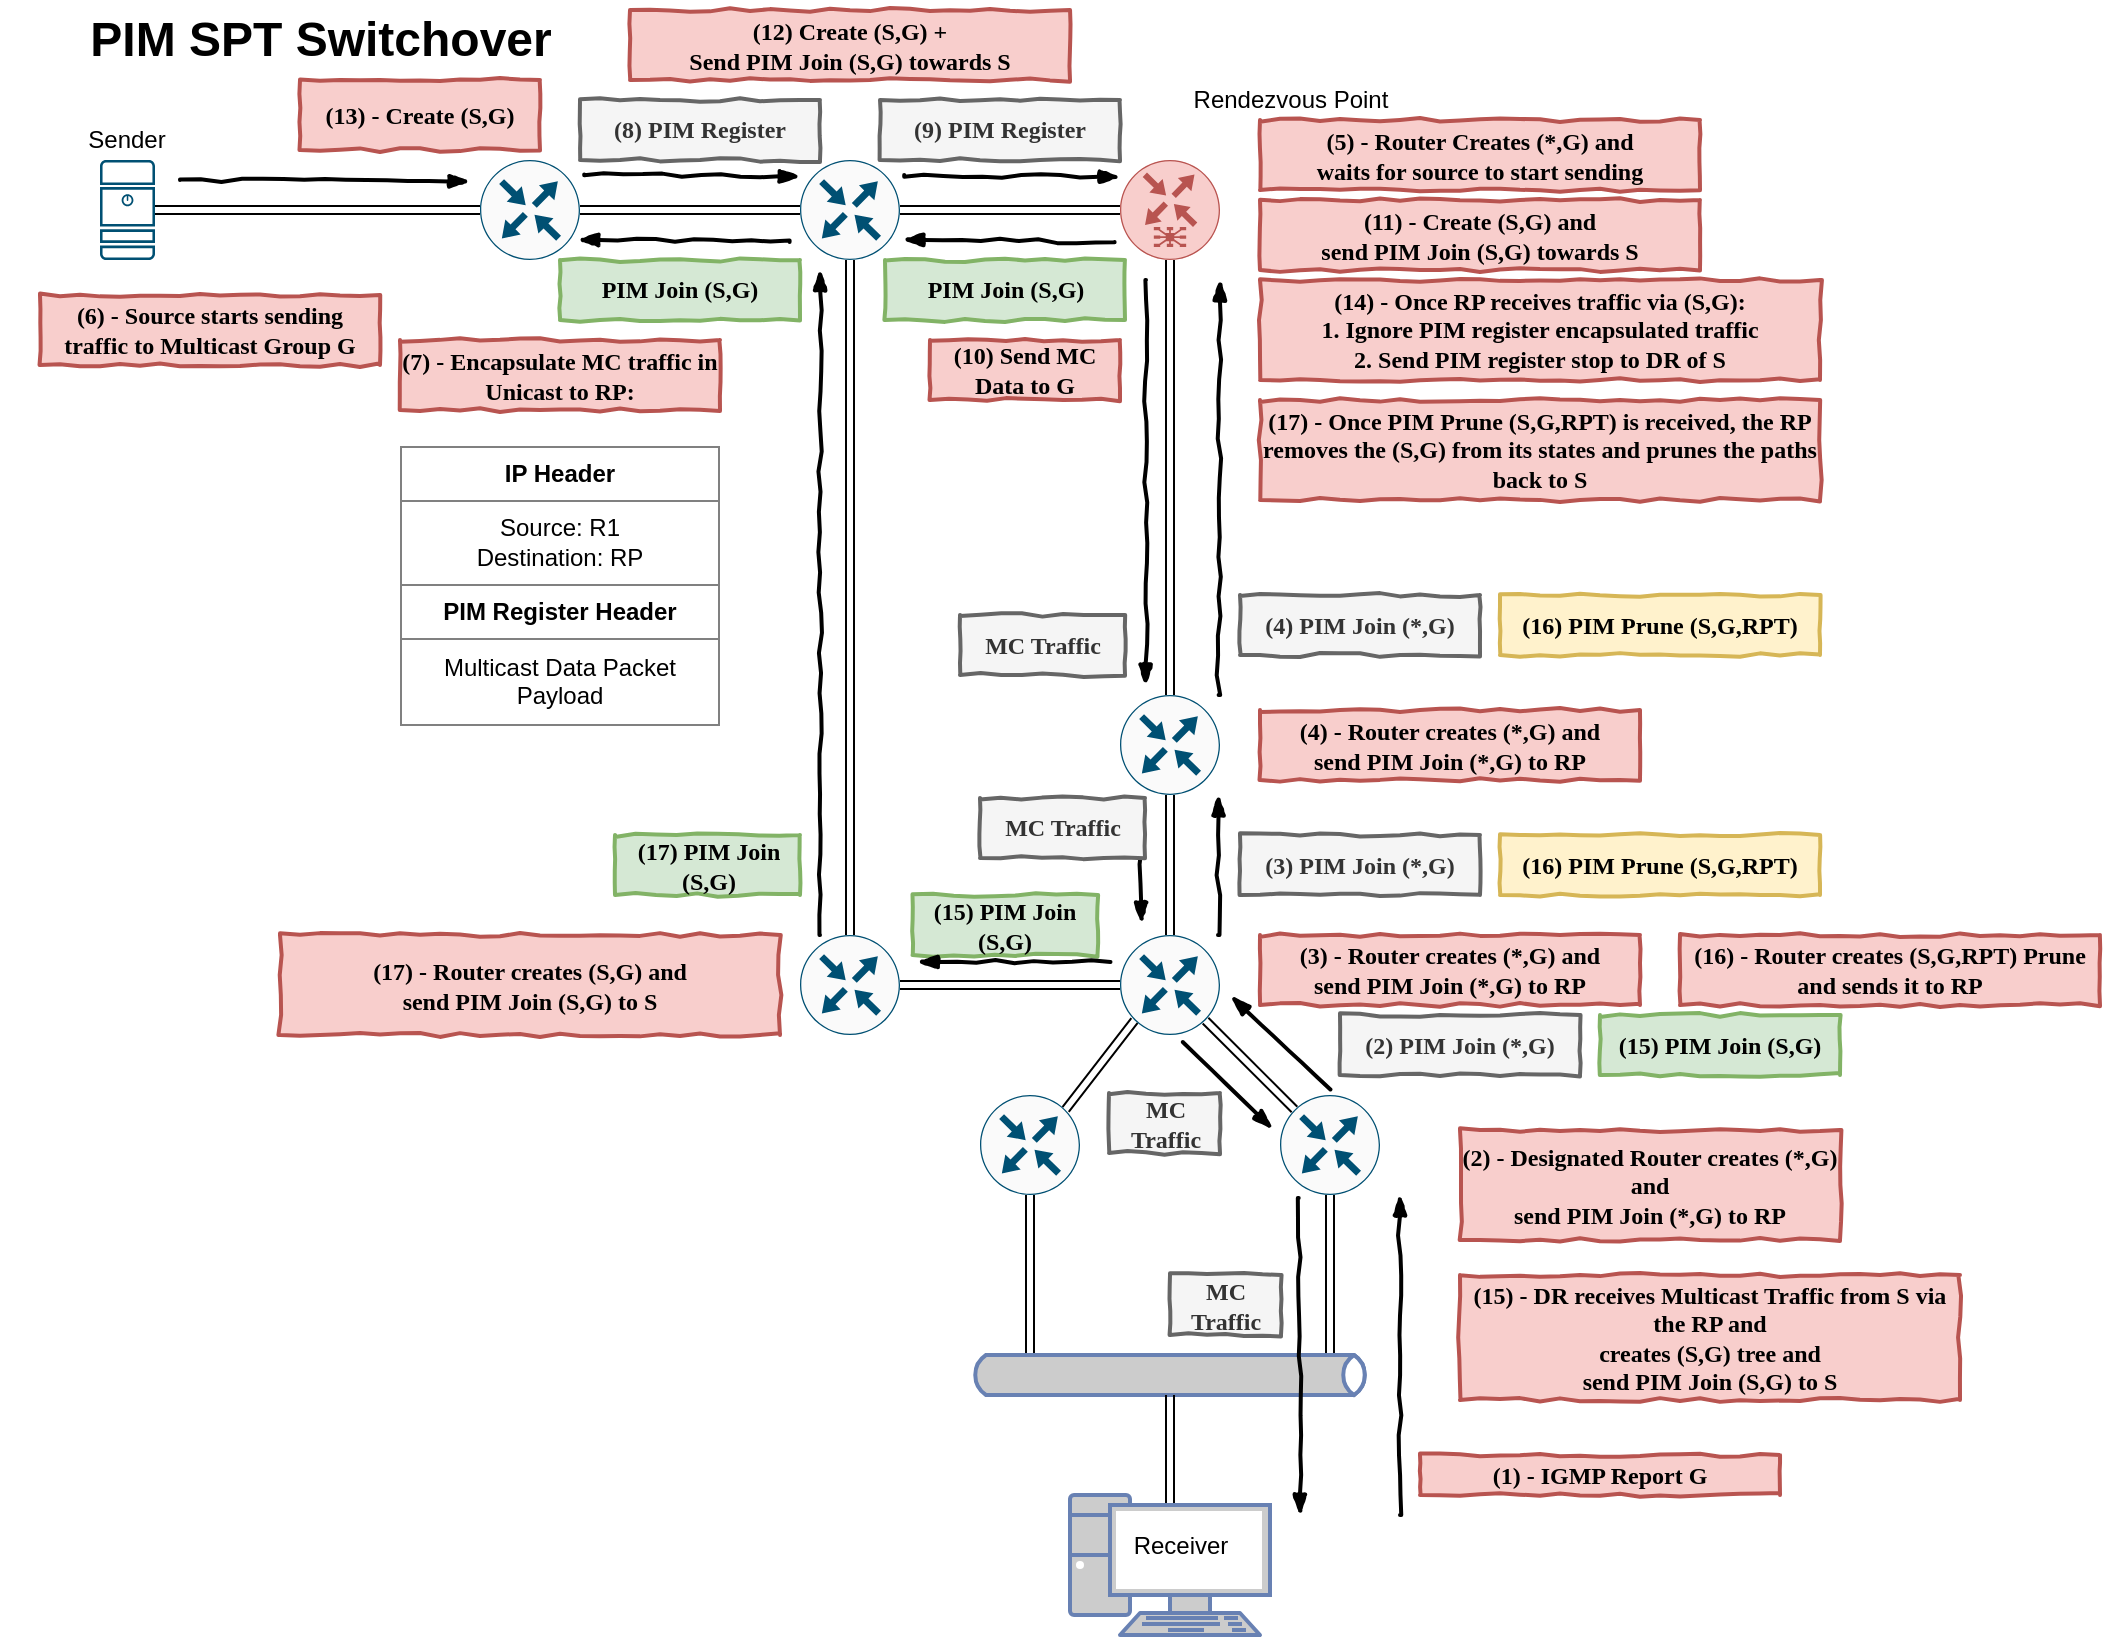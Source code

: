 <mxfile version="13.0.6"><diagram id="mWy44IZRIghEHRRnAlPg" name="Page-1"><mxGraphModel dx="1673" dy="839" grid="1" gridSize="10" guides="1" tooltips="1" connect="1" arrows="1" fold="1" page="1" pageScale="1" pageWidth="1169" pageHeight="827" math="0" shadow="0"><root><mxCell id="0"/><mxCell id="1" parent="0"/><mxCell id="wwWbFjJkhprMl410vpyp-27" style="rounded=0;orthogonalLoop=1;jettySize=auto;html=1;exitX=0;exitY=0.5;exitDx=0;exitDy=0;exitPerimeter=0;entryX=1;entryY=0.5;entryDx=0;entryDy=0;entryPerimeter=0;shape=link;" edge="1" parent="1" source="wwWbFjJkhprMl410vpyp-9" target="wwWbFjJkhprMl410vpyp-15"><mxGeometry relative="1" as="geometry"/></mxCell><mxCell id="wwWbFjJkhprMl410vpyp-9" value="" style="points=[[0.5,0,0],[1,0.5,0],[0.5,1,0],[0,0.5,0],[0.145,0.145,0],[0.856,0.145,0],[0.855,0.856,0],[0.145,0.855,0]];verticalLabelPosition=bottom;html=1;verticalAlign=top;aspect=fixed;align=center;pointerEvents=1;shape=mxgraph.cisco19.rect;prIcon=asr_9000;fillColor=#f8cecc;strokeColor=#b85450;" vertex="1" parent="1"><mxGeometry x="560" y="80" width="50" height="50" as="geometry"/></mxCell><mxCell id="wwWbFjJkhprMl410vpyp-26" style="rounded=0;orthogonalLoop=1;jettySize=auto;html=1;exitX=0.5;exitY=0;exitDx=0;exitDy=0;exitPerimeter=0;entryX=0.5;entryY=1;entryDx=0;entryDy=0;entryPerimeter=0;shape=link;" edge="1" parent="1" source="wwWbFjJkhprMl410vpyp-10" target="wwWbFjJkhprMl410vpyp-9"><mxGeometry relative="1" as="geometry"><mxPoint x="585" y="277.5" as="targetPoint"/></mxGeometry></mxCell><mxCell id="wwWbFjJkhprMl410vpyp-10" value="" style="points=[[0.5,0,0],[1,0.5,0],[0.5,1,0],[0,0.5,0],[0.145,0.145,0],[0.856,0.145,0],[0.855,0.856,0],[0.145,0.855,0]];verticalLabelPosition=bottom;html=1;verticalAlign=top;aspect=fixed;align=center;pointerEvents=1;shape=mxgraph.cisco19.rect;prIcon=router;fillColor=#FAFAFA;strokeColor=#005073;" vertex="1" parent="1"><mxGeometry x="560" y="347.5" width="50" height="50" as="geometry"/></mxCell><mxCell id="wwWbFjJkhprMl410vpyp-21" style="rounded=0;orthogonalLoop=1;jettySize=auto;html=1;exitX=0.145;exitY=0.855;exitDx=0;exitDy=0;exitPerimeter=0;entryX=0.856;entryY=0.145;entryDx=0;entryDy=0;entryPerimeter=0;shape=link;strokeColor=#000000;" edge="1" parent="1" source="wwWbFjJkhprMl410vpyp-11" target="wwWbFjJkhprMl410vpyp-13"><mxGeometry relative="1" as="geometry"/></mxCell><mxCell id="wwWbFjJkhprMl410vpyp-22" style="rounded=0;orthogonalLoop=1;jettySize=auto;html=1;exitX=0.855;exitY=0.856;exitDx=0;exitDy=0;exitPerimeter=0;entryX=0.145;entryY=0.145;entryDx=0;entryDy=0;entryPerimeter=0;shape=link;" edge="1" parent="1" source="wwWbFjJkhprMl410vpyp-11" target="wwWbFjJkhprMl410vpyp-12"><mxGeometry relative="1" as="geometry"/></mxCell><mxCell id="wwWbFjJkhprMl410vpyp-23" style="rounded=0;orthogonalLoop=1;jettySize=auto;html=1;exitX=0;exitY=0.5;exitDx=0;exitDy=0;exitPerimeter=0;entryX=1;entryY=0.5;entryDx=0;entryDy=0;entryPerimeter=0;shape=link;" edge="1" parent="1" source="wwWbFjJkhprMl410vpyp-11" target="wwWbFjJkhprMl410vpyp-14"><mxGeometry relative="1" as="geometry"/></mxCell><mxCell id="wwWbFjJkhprMl410vpyp-25" style="rounded=0;orthogonalLoop=1;jettySize=auto;html=1;exitX=0.5;exitY=0;exitDx=0;exitDy=0;exitPerimeter=0;entryX=0.5;entryY=1;entryDx=0;entryDy=0;entryPerimeter=0;shape=link;" edge="1" parent="1" source="wwWbFjJkhprMl410vpyp-11" target="wwWbFjJkhprMl410vpyp-10"><mxGeometry relative="1" as="geometry"/></mxCell><mxCell id="wwWbFjJkhprMl410vpyp-11" value="" style="points=[[0.5,0,0],[1,0.5,0],[0.5,1,0],[0,0.5,0],[0.145,0.145,0],[0.856,0.145,0],[0.855,0.856,0],[0.145,0.855,0]];verticalLabelPosition=bottom;html=1;verticalAlign=top;aspect=fixed;align=center;pointerEvents=1;shape=mxgraph.cisco19.rect;prIcon=router;fillColor=#FAFAFA;strokeColor=#005073;" vertex="1" parent="1"><mxGeometry x="560" y="467.5" width="50" height="50" as="geometry"/></mxCell><mxCell id="wwWbFjJkhprMl410vpyp-20" style="rounded=0;orthogonalLoop=1;jettySize=auto;html=1;exitX=0.5;exitY=1;exitDx=0;exitDy=0;exitPerimeter=0;shape=link;" edge="1" parent="1" source="wwWbFjJkhprMl410vpyp-12" target="wwWbFjJkhprMl410vpyp-18"><mxGeometry relative="1" as="geometry"/></mxCell><mxCell id="wwWbFjJkhprMl410vpyp-12" value="" style="points=[[0.5,0,0],[1,0.5,0],[0.5,1,0],[0,0.5,0],[0.145,0.145,0],[0.856,0.145,0],[0.855,0.856,0],[0.145,0.855,0]];verticalLabelPosition=bottom;html=1;verticalAlign=top;aspect=fixed;align=center;pointerEvents=1;shape=mxgraph.cisco19.rect;prIcon=router;fillColor=#FAFAFA;strokeColor=#005073;" vertex="1" parent="1"><mxGeometry x="640" y="547.5" width="50" height="50" as="geometry"/></mxCell><mxCell id="wwWbFjJkhprMl410vpyp-19" style="rounded=0;orthogonalLoop=1;jettySize=auto;html=1;exitX=0.5;exitY=1;exitDx=0;exitDy=0;exitPerimeter=0;shape=link;" edge="1" parent="1" source="wwWbFjJkhprMl410vpyp-13" target="wwWbFjJkhprMl410vpyp-18"><mxGeometry relative="1" as="geometry"/></mxCell><mxCell id="wwWbFjJkhprMl410vpyp-13" value="" style="points=[[0.5,0,0],[1,0.5,0],[0.5,1,0],[0,0.5,0],[0.145,0.145,0],[0.856,0.145,0],[0.855,0.856,0],[0.145,0.855,0]];verticalLabelPosition=bottom;html=1;verticalAlign=top;aspect=fixed;align=center;pointerEvents=1;shape=mxgraph.cisco19.rect;prIcon=router;fillColor=#FAFAFA;strokeColor=#005073;" vertex="1" parent="1"><mxGeometry x="490" y="547.5" width="50" height="50" as="geometry"/></mxCell><mxCell id="wwWbFjJkhprMl410vpyp-24" style="rounded=0;orthogonalLoop=1;jettySize=auto;html=1;exitX=0.5;exitY=0;exitDx=0;exitDy=0;exitPerimeter=0;entryX=0.5;entryY=1;entryDx=0;entryDy=0;entryPerimeter=0;shape=link;" edge="1" parent="1" source="wwWbFjJkhprMl410vpyp-14" target="wwWbFjJkhprMl410vpyp-15"><mxGeometry relative="1" as="geometry"><mxPoint x="425" y="277.5" as="targetPoint"/></mxGeometry></mxCell><mxCell id="wwWbFjJkhprMl410vpyp-14" value="" style="points=[[0.5,0,0],[1,0.5,0],[0.5,1,0],[0,0.5,0],[0.145,0.145,0],[0.856,0.145,0],[0.855,0.856,0],[0.145,0.855,0]];verticalLabelPosition=bottom;html=1;verticalAlign=top;aspect=fixed;align=center;pointerEvents=1;shape=mxgraph.cisco19.rect;prIcon=router;fillColor=#FAFAFA;strokeColor=#005073;" vertex="1" parent="1"><mxGeometry x="400" y="467.5" width="50" height="50" as="geometry"/></mxCell><mxCell id="wwWbFjJkhprMl410vpyp-28" style="rounded=0;orthogonalLoop=1;jettySize=auto;html=1;exitX=0;exitY=0.5;exitDx=0;exitDy=0;exitPerimeter=0;entryX=1;entryY=0.5;entryDx=0;entryDy=0;entryPerimeter=0;shape=link;" edge="1" parent="1" source="wwWbFjJkhprMl410vpyp-15" target="wwWbFjJkhprMl410vpyp-16"><mxGeometry relative="1" as="geometry"/></mxCell><mxCell id="wwWbFjJkhprMl410vpyp-15" value="" style="points=[[0.5,0,0],[1,0.5,0],[0.5,1,0],[0,0.5,0],[0.145,0.145,0],[0.856,0.145,0],[0.855,0.856,0],[0.145,0.855,0]];verticalLabelPosition=bottom;html=1;verticalAlign=top;aspect=fixed;align=center;pointerEvents=1;shape=mxgraph.cisco19.rect;prIcon=router;fillColor=#FAFAFA;strokeColor=#005073;" vertex="1" parent="1"><mxGeometry x="400" y="80" width="50" height="50" as="geometry"/></mxCell><mxCell id="wwWbFjJkhprMl410vpyp-29" style="rounded=0;orthogonalLoop=1;jettySize=auto;html=1;exitX=0;exitY=0.5;exitDx=0;exitDy=0;exitPerimeter=0;entryX=1;entryY=0.5;entryDx=0;entryDy=0;entryPerimeter=0;shape=link;" edge="1" parent="1" source="wwWbFjJkhprMl410vpyp-16" target="wwWbFjJkhprMl410vpyp-17"><mxGeometry relative="1" as="geometry"/></mxCell><mxCell id="wwWbFjJkhprMl410vpyp-16" value="" style="points=[[0.5,0,0],[1,0.5,0],[0.5,1,0],[0,0.5,0],[0.145,0.145,0],[0.856,0.145,0],[0.855,0.856,0],[0.145,0.855,0]];verticalLabelPosition=bottom;html=1;verticalAlign=top;aspect=fixed;align=center;pointerEvents=1;shape=mxgraph.cisco19.rect;prIcon=router;fillColor=#FAFAFA;strokeColor=#005073;" vertex="1" parent="1"><mxGeometry x="240" y="80" width="50" height="50" as="geometry"/></mxCell><mxCell id="wwWbFjJkhprMl410vpyp-17" value="" style="points=[[0.015,0.015,0],[0.985,0.015,0],[0.985,0.985,0],[0.015,0.985,0],[0.25,0,0],[0.5,0,0],[0.75,0,0],[1,0.25,0],[1,0.5,0],[1,0.75,0],[0.75,1,0],[0.5,1,0],[0.25,1,0],[0,0.75,0],[0,0.5,0],[0,0.25,0]];verticalLabelPosition=bottom;html=1;verticalAlign=top;aspect=fixed;align=center;pointerEvents=1;shape=mxgraph.cisco19.server;fillColor=#005073;strokeColor=none;" vertex="1" parent="1"><mxGeometry x="50" y="80" width="27.5" height="50" as="geometry"/></mxCell><mxCell id="wwWbFjJkhprMl410vpyp-18" value="" style="html=1;outlineConnect=0;fillColor=#CCCCCC;strokeColor=#6881B3;gradientColor=none;gradientDirection=north;strokeWidth=2;shape=mxgraph.networks.bus;gradientColor=none;gradientDirection=north;fontColor=#ffffff;perimeter=backbonePerimeter;backboneSize=20;" vertex="1" parent="1"><mxGeometry x="485" y="677.5" width="200" height="20" as="geometry"/></mxCell><mxCell id="wwWbFjJkhprMl410vpyp-31" style="edgeStyle=none;shape=link;rounded=0;orthogonalLoop=1;jettySize=auto;html=1;exitX=0.5;exitY=0.07;exitDx=0;exitDy=0;exitPerimeter=0;strokeColor=#000000;" edge="1" parent="1" source="wwWbFjJkhprMl410vpyp-30" target="wwWbFjJkhprMl410vpyp-18"><mxGeometry relative="1" as="geometry"/></mxCell><mxCell id="wwWbFjJkhprMl410vpyp-30" value="" style="fontColor=#0066CC;verticalAlign=top;verticalLabelPosition=bottom;labelPosition=center;align=center;html=1;outlineConnect=0;fillColor=#CCCCCC;strokeColor=#6881B3;gradientColor=none;gradientDirection=north;strokeWidth=2;shape=mxgraph.networks.pc;" vertex="1" parent="1"><mxGeometry x="535" y="747.5" width="100" height="70" as="geometry"/></mxCell><mxCell id="wwWbFjJkhprMl410vpyp-32" value="Receiver" style="text;html=1;align=center;verticalAlign=middle;resizable=0;points=[];autosize=1;" vertex="1" parent="1"><mxGeometry x="560" y="762.5" width="60" height="20" as="geometry"/></mxCell><mxCell id="wwWbFjJkhprMl410vpyp-33" value="Sender" style="text;html=1;align=center;verticalAlign=middle;resizable=0;points=[];autosize=1;" vertex="1" parent="1"><mxGeometry x="38" y="60" width="50" height="20" as="geometry"/></mxCell><mxCell id="wwWbFjJkhprMl410vpyp-34" value="Rendezvous Point" style="text;html=1;align=center;verticalAlign=middle;resizable=0;points=[];autosize=1;" vertex="1" parent="1"><mxGeometry x="590" y="40" width="110" height="20" as="geometry"/></mxCell><mxCell id="wwWbFjJkhprMl410vpyp-35" value="" style="rounded=0;comic=1;strokeWidth=2;endArrow=blockThin;html=1;fontFamily=Comic Sans MS;fontStyle=1;" edge="1" parent="1"><mxGeometry width="50" height="50" relative="1" as="geometry"><mxPoint x="700" y="757.5" as="sourcePoint"/><mxPoint x="700" y="597.5" as="targetPoint"/></mxGeometry></mxCell><mxCell id="wwWbFjJkhprMl410vpyp-37" value="(1) - IGMP Report G" style="html=1;whiteSpace=wrap;comic=1;strokeWidth=2;fontFamily=Comic Sans MS;fontStyle=1;fillColor=#f8cecc;strokeColor=#b85450;" vertex="1" parent="1"><mxGeometry x="710" y="727.5" width="180" height="20" as="geometry"/></mxCell><mxCell id="wwWbFjJkhprMl410vpyp-38" value="(3) - Router creates (*,G) and &lt;br&gt;send PIM Join (*,G) to RP" style="html=1;whiteSpace=wrap;comic=1;strokeWidth=2;fontFamily=Comic Sans MS;fontStyle=1;fillColor=#f8cecc;strokeColor=#b85450;" vertex="1" parent="1"><mxGeometry x="630" y="467.5" width="190" height="35" as="geometry"/></mxCell><mxCell id="wwWbFjJkhprMl410vpyp-39" value="" style="rounded=0;comic=1;strokeWidth=2;endArrow=blockThin;html=1;fontFamily=Comic Sans MS;fontStyle=1;entryX=1.111;entryY=0.615;entryDx=0;entryDy=0;entryPerimeter=0;" edge="1" parent="1" target="wwWbFjJkhprMl410vpyp-11"><mxGeometry width="50" height="50" relative="1" as="geometry"><mxPoint x="665" y="544.5" as="sourcePoint"/><mxPoint x="650" y="497.5" as="targetPoint"/></mxGeometry></mxCell><mxCell id="wwWbFjJkhprMl410vpyp-40" value="(2) PIM Join (*,G)" style="html=1;whiteSpace=wrap;comic=1;strokeWidth=2;fontFamily=Comic Sans MS;fontStyle=1;fillColor=#f5f5f5;strokeColor=#666666;fontColor=#333333;" vertex="1" parent="1"><mxGeometry x="670" y="507.5" width="120" height="30" as="geometry"/></mxCell><mxCell id="wwWbFjJkhprMl410vpyp-41" value="(2) - Designated Router creates (*,G) and &lt;br&gt;send PIM Join (*,G) to RP" style="html=1;whiteSpace=wrap;comic=1;strokeWidth=2;fontFamily=Comic Sans MS;fontStyle=1;fillColor=#f8cecc;strokeColor=#b85450;" vertex="1" parent="1"><mxGeometry x="730" y="565" width="190" height="55" as="geometry"/></mxCell><mxCell id="wwWbFjJkhprMl410vpyp-42" value="" style="rounded=0;comic=1;strokeWidth=2;endArrow=blockThin;html=1;fontFamily=Comic Sans MS;fontStyle=1;" edge="1" parent="1"><mxGeometry width="50" height="50" relative="1" as="geometry"><mxPoint x="609" y="467.5" as="sourcePoint"/><mxPoint x="609.31" y="397.5" as="targetPoint"/></mxGeometry></mxCell><mxCell id="wwWbFjJkhprMl410vpyp-43" value="(3) PIM Join (*,G)" style="html=1;whiteSpace=wrap;comic=1;strokeWidth=2;fontFamily=Comic Sans MS;fontStyle=1;fillColor=#f5f5f5;strokeColor=#666666;fontColor=#333333;" vertex="1" parent="1"><mxGeometry x="620" y="417.5" width="120" height="30" as="geometry"/></mxCell><mxCell id="wwWbFjJkhprMl410vpyp-45" value="" style="rounded=0;comic=1;strokeWidth=2;endArrow=blockThin;html=1;fontFamily=Comic Sans MS;fontStyle=1;" edge="1" parent="1"><mxGeometry width="50" height="50" relative="1" as="geometry"><mxPoint x="609.31" y="347.5" as="sourcePoint"/><mxPoint x="610" y="140" as="targetPoint"/></mxGeometry></mxCell><mxCell id="wwWbFjJkhprMl410vpyp-46" value="(4) PIM Join (*,G)" style="html=1;whiteSpace=wrap;comic=1;strokeWidth=2;fontFamily=Comic Sans MS;fontStyle=1;fillColor=#f5f5f5;strokeColor=#666666;fontColor=#333333;" vertex="1" parent="1"><mxGeometry x="620" y="297.5" width="120" height="30" as="geometry"/></mxCell><mxCell id="wwWbFjJkhprMl410vpyp-47" value="(4) - Router creates (*,G) and &lt;br&gt;send PIM Join (*,G) to RP" style="html=1;whiteSpace=wrap;comic=1;strokeWidth=2;fontFamily=Comic Sans MS;fontStyle=1;fillColor=#f8cecc;strokeColor=#b85450;" vertex="1" parent="1"><mxGeometry x="630" y="355" width="190" height="35" as="geometry"/></mxCell><mxCell id="wwWbFjJkhprMl410vpyp-48" value="PIM SPT Switchover" style="text;strokeColor=none;fillColor=none;html=1;fontSize=24;fontStyle=1;verticalAlign=middle;align=center;" vertex="1" parent="1"><mxGeometry width="320" height="40" as="geometry"/></mxCell><mxCell id="wwWbFjJkhprMl410vpyp-49" value="(5) - Router Creates (*,G) and &lt;br&gt;waits for source to start sending" style="html=1;whiteSpace=wrap;comic=1;strokeWidth=2;fontFamily=Comic Sans MS;fontStyle=1;fillColor=#f8cecc;strokeColor=#b85450;" vertex="1" parent="1"><mxGeometry x="630" y="60" width="220" height="35" as="geometry"/></mxCell><mxCell id="wwWbFjJkhprMl410vpyp-50" value="(6) - Source starts sending&lt;br&gt;traffic to Multicast Group G" style="html=1;whiteSpace=wrap;comic=1;strokeWidth=2;fontFamily=Comic Sans MS;fontStyle=1;fillColor=#f8cecc;strokeColor=#b85450;" vertex="1" parent="1"><mxGeometry x="20" y="147.5" width="170" height="35" as="geometry"/></mxCell><mxCell id="wwWbFjJkhprMl410vpyp-51" value="" style="rounded=0;comic=1;strokeWidth=2;endArrow=blockThin;html=1;fontFamily=Comic Sans MS;fontStyle=1;entryX=-0.103;entryY=0.215;entryDx=0;entryDy=0;entryPerimeter=0;" edge="1" parent="1" target="wwWbFjJkhprMl410vpyp-16"><mxGeometry width="50" height="50" relative="1" as="geometry"><mxPoint x="90" y="90" as="sourcePoint"/><mxPoint x="410" y="240" as="targetPoint"/></mxGeometry></mxCell><mxCell id="wwWbFjJkhprMl410vpyp-52" value="(7) - Encapsulate MC traffic in Unicast to RP:" style="html=1;whiteSpace=wrap;comic=1;strokeWidth=2;fontFamily=Comic Sans MS;fontStyle=1;fillColor=#f8cecc;strokeColor=#b85450;" vertex="1" parent="1"><mxGeometry x="200" y="170" width="160" height="35" as="geometry"/></mxCell><mxCell id="wwWbFjJkhprMl410vpyp-53" value="&lt;table border=&quot;1&quot; width=&quot;100%&quot; cellpadding=&quot;4&quot; style=&quot;width: 100% ; height: 100% ; border-collapse: collapse&quot;&gt;&lt;tbody&gt;&lt;tr&gt;&lt;th align=&quot;center&quot;&gt;IP Header&lt;/th&gt;&lt;/tr&gt;&lt;tr&gt;&lt;td align=&quot;center&quot;&gt;Source: R1&lt;br&gt;Destination: RP&lt;/td&gt;&lt;/tr&gt;&lt;tr&gt;&lt;td align=&quot;center&quot;&gt;&lt;b&gt;PIM Register Header&lt;/b&gt;&lt;/td&gt;&lt;/tr&gt;&lt;tr&gt;&lt;td style=&quot;text-align: center&quot;&gt;Multicast Data Packet&lt;br&gt;Payload&lt;/td&gt;&lt;/tr&gt;&lt;/tbody&gt;&lt;/table&gt;" style="text;html=1;strokeColor=none;fillColor=none;overflow=fill;" vertex="1" parent="1"><mxGeometry x="200" y="222.5" width="160" height="140" as="geometry"/></mxCell><mxCell id="wwWbFjJkhprMl410vpyp-54" value="" style="rounded=0;comic=1;strokeWidth=2;endArrow=blockThin;html=1;fontFamily=Comic Sans MS;fontStyle=1;entryX=-0.103;entryY=0.215;entryDx=0;entryDy=0;entryPerimeter=0;exitX=1.042;exitY=0.146;exitDx=0;exitDy=0;exitPerimeter=0;" edge="1" parent="1" source="wwWbFjJkhprMl410vpyp-16"><mxGeometry width="50" height="50" relative="1" as="geometry"><mxPoint x="255.15" y="87.5" as="sourcePoint"/><mxPoint x="400.0" y="88.25" as="targetPoint"/></mxGeometry></mxCell><mxCell id="wwWbFjJkhprMl410vpyp-55" value="(8) PIM Register" style="html=1;whiteSpace=wrap;comic=1;strokeWidth=2;fontFamily=Comic Sans MS;fontStyle=1;fillColor=#f5f5f5;strokeColor=#666666;fontColor=#333333;" vertex="1" parent="1"><mxGeometry x="290" y="50" width="120" height="30" as="geometry"/></mxCell><mxCell id="wwWbFjJkhprMl410vpyp-56" value="" style="rounded=0;comic=1;strokeWidth=2;endArrow=blockThin;html=1;fontFamily=Comic Sans MS;fontStyle=1;entryX=-0.103;entryY=0.215;entryDx=0;entryDy=0;entryPerimeter=0;exitX=1.042;exitY=0.146;exitDx=0;exitDy=0;exitPerimeter=0;" edge="1" parent="1"><mxGeometry width="50" height="50" relative="1" as="geometry"><mxPoint x="452.1" y="87.5" as="sourcePoint"/><mxPoint x="560" y="88.45" as="targetPoint"/></mxGeometry></mxCell><mxCell id="wwWbFjJkhprMl410vpyp-57" value="(9) PIM Register" style="html=1;whiteSpace=wrap;comic=1;strokeWidth=2;fontFamily=Comic Sans MS;fontStyle=1;fillColor=#f5f5f5;strokeColor=#666666;fontColor=#333333;" vertex="1" parent="1"><mxGeometry x="440" y="50" width="120" height="30" as="geometry"/></mxCell><mxCell id="wwWbFjJkhprMl410vpyp-58" value="(10) Send MC &lt;br&gt;Data to G" style="html=1;whiteSpace=wrap;comic=1;strokeWidth=2;fontFamily=Comic Sans MS;fontStyle=1;fillColor=#f8cecc;strokeColor=#b85450;" vertex="1" parent="1"><mxGeometry x="465" y="170" width="95" height="30" as="geometry"/></mxCell><mxCell id="wwWbFjJkhprMl410vpyp-59" value="" style="rounded=0;comic=1;strokeWidth=2;endArrow=blockThin;html=1;fontFamily=Comic Sans MS;fontStyle=1;entryX=0.256;entryY=-0.102;entryDx=0;entryDy=0;entryPerimeter=0;" edge="1" parent="1" target="wwWbFjJkhprMl410vpyp-10"><mxGeometry width="50" height="50" relative="1" as="geometry"><mxPoint x="573" y="140" as="sourcePoint"/><mxPoint x="510" y="387.5" as="targetPoint"/></mxGeometry></mxCell><mxCell id="wwWbFjJkhprMl410vpyp-60" value="" style="rounded=0;comic=1;strokeWidth=2;endArrow=blockThin;html=1;fontFamily=Comic Sans MS;fontStyle=1;exitX=0.242;exitY=1.139;exitDx=0;exitDy=0;exitPerimeter=0;entryX=0.256;entryY=-0.102;entryDx=0;entryDy=0;entryPerimeter=0;" edge="1" parent="1"><mxGeometry width="50" height="50" relative="1" as="geometry"><mxPoint x="570.0" y="403.52" as="sourcePoint"/><mxPoint x="570.7" y="461.47" as="targetPoint"/></mxGeometry></mxCell><mxCell id="wwWbFjJkhprMl410vpyp-61" value="MC Traffic" style="html=1;whiteSpace=wrap;comic=1;strokeWidth=2;fontFamily=Comic Sans MS;fontStyle=1;fillColor=#f5f5f5;strokeColor=#666666;fontColor=#333333;" vertex="1" parent="1"><mxGeometry x="480" y="307.5" width="82.5" height="30" as="geometry"/></mxCell><mxCell id="wwWbFjJkhprMl410vpyp-62" value="MC Traffic" style="html=1;whiteSpace=wrap;comic=1;strokeWidth=2;fontFamily=Comic Sans MS;fontStyle=1;fillColor=#f5f5f5;strokeColor=#666666;fontColor=#333333;" vertex="1" parent="1"><mxGeometry x="490" y="399" width="82.5" height="30" as="geometry"/></mxCell><mxCell id="wwWbFjJkhprMl410vpyp-63" value="" style="rounded=0;comic=1;strokeWidth=2;endArrow=blockThin;html=1;fontFamily=Comic Sans MS;fontStyle=1;exitX=0.628;exitY=1.07;exitDx=0;exitDy=0;exitPerimeter=0;entryX=-0.075;entryY=0.339;entryDx=0;entryDy=0;entryPerimeter=0;" edge="1" parent="1" source="wwWbFjJkhprMl410vpyp-11" target="wwWbFjJkhprMl410vpyp-12"><mxGeometry width="50" height="50" relative="1" as="geometry"><mxPoint x="599.3" y="527.5" as="sourcePoint"/><mxPoint x="600.0" y="585.45" as="targetPoint"/></mxGeometry></mxCell><mxCell id="wwWbFjJkhprMl410vpyp-64" value="MC &lt;br&gt;Traffic" style="html=1;whiteSpace=wrap;comic=1;strokeWidth=2;fontFamily=Comic Sans MS;fontStyle=1;fillColor=#f5f5f5;strokeColor=#666666;fontColor=#333333;" vertex="1" parent="1"><mxGeometry x="554.5" y="546.5" width="55.5" height="30" as="geometry"/></mxCell><mxCell id="wwWbFjJkhprMl410vpyp-65" value="" style="rounded=0;comic=1;strokeWidth=2;endArrow=blockThin;html=1;fontFamily=Comic Sans MS;fontStyle=1;exitX=0.187;exitY=1.029;exitDx=0;exitDy=0;exitPerimeter=0;" edge="1" parent="1" source="wwWbFjJkhprMl410vpyp-12"><mxGeometry width="50" height="50" relative="1" as="geometry"><mxPoint x="650" y="607.5" as="sourcePoint"/><mxPoint x="650" y="757.5" as="targetPoint"/></mxGeometry></mxCell><mxCell id="wwWbFjJkhprMl410vpyp-66" value="MC &lt;br&gt;Traffic" style="html=1;whiteSpace=wrap;comic=1;strokeWidth=2;fontFamily=Comic Sans MS;fontStyle=1;fillColor=#f5f5f5;strokeColor=#666666;fontColor=#333333;" vertex="1" parent="1"><mxGeometry x="585" y="637.5" width="55.5" height="30" as="geometry"/></mxCell><mxCell id="wwWbFjJkhprMl410vpyp-67" value="(11) - Create (S,G) and&lt;br&gt;send PIM Join (S,G) towards S" style="html=1;whiteSpace=wrap;comic=1;strokeWidth=2;fontFamily=Comic Sans MS;fontStyle=1;fillColor=#f8cecc;strokeColor=#b85450;" vertex="1" parent="1"><mxGeometry x="630" y="100" width="220" height="35" as="geometry"/></mxCell><mxCell id="wwWbFjJkhprMl410vpyp-68" value="" style="rounded=0;comic=1;strokeWidth=2;endArrow=blockThin;html=1;fontFamily=Comic Sans MS;fontStyle=1;entryX=1.031;entryY=0.797;entryDx=0;entryDy=0;entryPerimeter=0;exitX=-0.054;exitY=0.82;exitDx=0;exitDy=0;exitPerimeter=0;" edge="1" parent="1" source="wwWbFjJkhprMl410vpyp-9" target="wwWbFjJkhprMl410vpyp-15"><mxGeometry width="50" height="50" relative="1" as="geometry"><mxPoint x="462.1" y="97.5" as="sourcePoint"/><mxPoint x="570" y="98.45" as="targetPoint"/></mxGeometry></mxCell><mxCell id="wwWbFjJkhprMl410vpyp-69" value="PIM Join (S,G)" style="html=1;whiteSpace=wrap;comic=1;strokeWidth=2;fontFamily=Comic Sans MS;fontStyle=1;fillColor=#d5e8d4;strokeColor=#82b366;" vertex="1" parent="1"><mxGeometry x="442.5" y="130" width="120" height="30" as="geometry"/></mxCell><mxCell id="wwWbFjJkhprMl410vpyp-70" value="" style="rounded=0;comic=1;strokeWidth=2;endArrow=blockThin;html=1;fontFamily=Comic Sans MS;fontStyle=1;entryX=1.031;entryY=0.797;entryDx=0;entryDy=0;entryPerimeter=0;exitX=-0.054;exitY=0.82;exitDx=0;exitDy=0;exitPerimeter=0;" edge="1" parent="1"><mxGeometry width="50" height="50" relative="1" as="geometry"><mxPoint x="394.8" y="121" as="sourcePoint"/><mxPoint x="289.05" y="119.85" as="targetPoint"/></mxGeometry></mxCell><mxCell id="wwWbFjJkhprMl410vpyp-71" value="PIM Join (S,G)" style="html=1;whiteSpace=wrap;comic=1;strokeWidth=2;fontFamily=Comic Sans MS;fontStyle=1;fillColor=#d5e8d4;strokeColor=#82b366;" vertex="1" parent="1"><mxGeometry x="280" y="130" width="120" height="30" as="geometry"/></mxCell><mxCell id="wwWbFjJkhprMl410vpyp-72" value="(12) Create (S,G) +&lt;br&gt;Send PIM Join (S,G) towards S" style="html=1;whiteSpace=wrap;comic=1;strokeWidth=2;fontFamily=Comic Sans MS;fontStyle=1;fillColor=#f8cecc;strokeColor=#b85450;" vertex="1" parent="1"><mxGeometry x="315" y="5" width="220" height="35" as="geometry"/></mxCell><mxCell id="wwWbFjJkhprMl410vpyp-74" value="(13) - Create (S,G)" style="html=1;whiteSpace=wrap;comic=1;strokeWidth=2;fontFamily=Comic Sans MS;fontStyle=1;fillColor=#f8cecc;strokeColor=#b85450;" vertex="1" parent="1"><mxGeometry x="150" y="40" width="120" height="35" as="geometry"/></mxCell><mxCell id="wwWbFjJkhprMl410vpyp-75" value="(14) - Once RP receives traffic via (S,G):&lt;br&gt;1. Ignore PIM register encapsulated traffic&lt;br&gt;2. Send PIM register stop to DR of S" style="html=1;whiteSpace=wrap;comic=1;strokeWidth=2;fontFamily=Comic Sans MS;fontStyle=1;fillColor=#f8cecc;strokeColor=#b85450;" vertex="1" parent="1"><mxGeometry x="630" y="140" width="280" height="50" as="geometry"/></mxCell><mxCell id="wwWbFjJkhprMl410vpyp-76" value="(15) - DR receives Multicast Traffic from S via the RP and&lt;br&gt;creates (S,G) tree and&lt;br&gt;send PIM Join (S,G) to S" style="html=1;whiteSpace=wrap;comic=1;strokeWidth=2;fontFamily=Comic Sans MS;fontStyle=1;fillColor=#f8cecc;strokeColor=#b85450;" vertex="1" parent="1"><mxGeometry x="730" y="637.5" width="250" height="62.5" as="geometry"/></mxCell><mxCell id="wwWbFjJkhprMl410vpyp-77" value="(15) PIM Join (S,G)" style="html=1;whiteSpace=wrap;comic=1;strokeWidth=2;fontFamily=Comic Sans MS;fontStyle=1;fillColor=#d5e8d4;strokeColor=#82b366;" vertex="1" parent="1"><mxGeometry x="800" y="507.5" width="120" height="30" as="geometry"/></mxCell><mxCell id="wwWbFjJkhprMl410vpyp-78" value="(15) PIM Join &lt;br&gt;(S,G)" style="html=1;whiteSpace=wrap;comic=1;strokeWidth=2;fontFamily=Comic Sans MS;fontStyle=1;fillColor=#d5e8d4;strokeColor=#82b366;" vertex="1" parent="1"><mxGeometry x="456.25" y="447.5" width="92.5" height="30" as="geometry"/></mxCell><mxCell id="wwWbFjJkhprMl410vpyp-79" value="" style="rounded=0;comic=1;strokeWidth=2;endArrow=blockThin;html=1;fontFamily=Comic Sans MS;fontStyle=1;entryX=1.175;entryY=0.27;entryDx=0;entryDy=0;entryPerimeter=0;exitX=-0.095;exitY=0.27;exitDx=0;exitDy=0;exitPerimeter=0;" edge="1" parent="1" source="wwWbFjJkhprMl410vpyp-11" target="wwWbFjJkhprMl410vpyp-14"><mxGeometry width="50" height="50" relative="1" as="geometry"><mxPoint x="675" y="554.5" as="sourcePoint"/><mxPoint x="625.55" y="508.25" as="targetPoint"/></mxGeometry></mxCell><mxCell id="wwWbFjJkhprMl410vpyp-80" value="(17) - Router creates (S,G) and&lt;br&gt;send PIM Join (S,G) to S" style="html=1;whiteSpace=wrap;comic=1;strokeWidth=2;fontFamily=Comic Sans MS;fontStyle=1;fillColor=#f8cecc;strokeColor=#b85450;" vertex="1" parent="1"><mxGeometry x="140" y="467.5" width="250" height="50" as="geometry"/></mxCell><mxCell id="wwWbFjJkhprMl410vpyp-81" value="" style="rounded=0;comic=1;strokeWidth=2;endArrow=blockThin;html=1;fontFamily=Comic Sans MS;fontStyle=1;entryX=0.201;entryY=1.098;entryDx=0;entryDy=0;entryPerimeter=0;" edge="1" parent="1" target="wwWbFjJkhprMl410vpyp-15"><mxGeometry width="50" height="50" relative="1" as="geometry"><mxPoint x="410.0" y="467.5" as="sourcePoint"/><mxPoint x="411" y="160" as="targetPoint"/></mxGeometry></mxCell><mxCell id="wwWbFjJkhprMl410vpyp-82" value="(17) PIM Join &lt;br&gt;(S,G)" style="html=1;whiteSpace=wrap;comic=1;strokeWidth=2;fontFamily=Comic Sans MS;fontStyle=1;fillColor=#d5e8d4;strokeColor=#82b366;" vertex="1" parent="1"><mxGeometry x="307.5" y="417.5" width="92.5" height="30" as="geometry"/></mxCell><mxCell id="wwWbFjJkhprMl410vpyp-83" value="(16) - Router creates (S,G,RPT) Prune and sends it to RP" style="html=1;whiteSpace=wrap;comic=1;strokeWidth=2;fontFamily=Comic Sans MS;fontStyle=1;fillColor=#f8cecc;strokeColor=#b85450;" vertex="1" parent="1"><mxGeometry x="840" y="467.5" width="210" height="35" as="geometry"/></mxCell><mxCell id="wwWbFjJkhprMl410vpyp-84" value="(16) PIM Prune (S,G,RPT)" style="html=1;whiteSpace=wrap;comic=1;strokeWidth=2;fontFamily=Comic Sans MS;fontStyle=1;fillColor=#fff2cc;strokeColor=#d6b656;" vertex="1" parent="1"><mxGeometry x="750" y="417.5" width="160" height="30" as="geometry"/></mxCell><mxCell id="wwWbFjJkhprMl410vpyp-85" value="(16) PIM Prune (S,G,RPT)" style="html=1;whiteSpace=wrap;comic=1;strokeWidth=2;fontFamily=Comic Sans MS;fontStyle=1;fillColor=#fff2cc;strokeColor=#d6b656;" vertex="1" parent="1"><mxGeometry x="750" y="297.5" width="160" height="30" as="geometry"/></mxCell><mxCell id="wwWbFjJkhprMl410vpyp-86" value="(17) - Once PIM Prune (S,G,RPT) is received, the RP removes the (S,G) from its states and prunes the paths back to S" style="html=1;whiteSpace=wrap;comic=1;strokeWidth=2;fontFamily=Comic Sans MS;fontStyle=1;fillColor=#f8cecc;strokeColor=#b85450;" vertex="1" parent="1"><mxGeometry x="630" y="200" width="280" height="50" as="geometry"/></mxCell></root></mxGraphModel></diagram></mxfile>